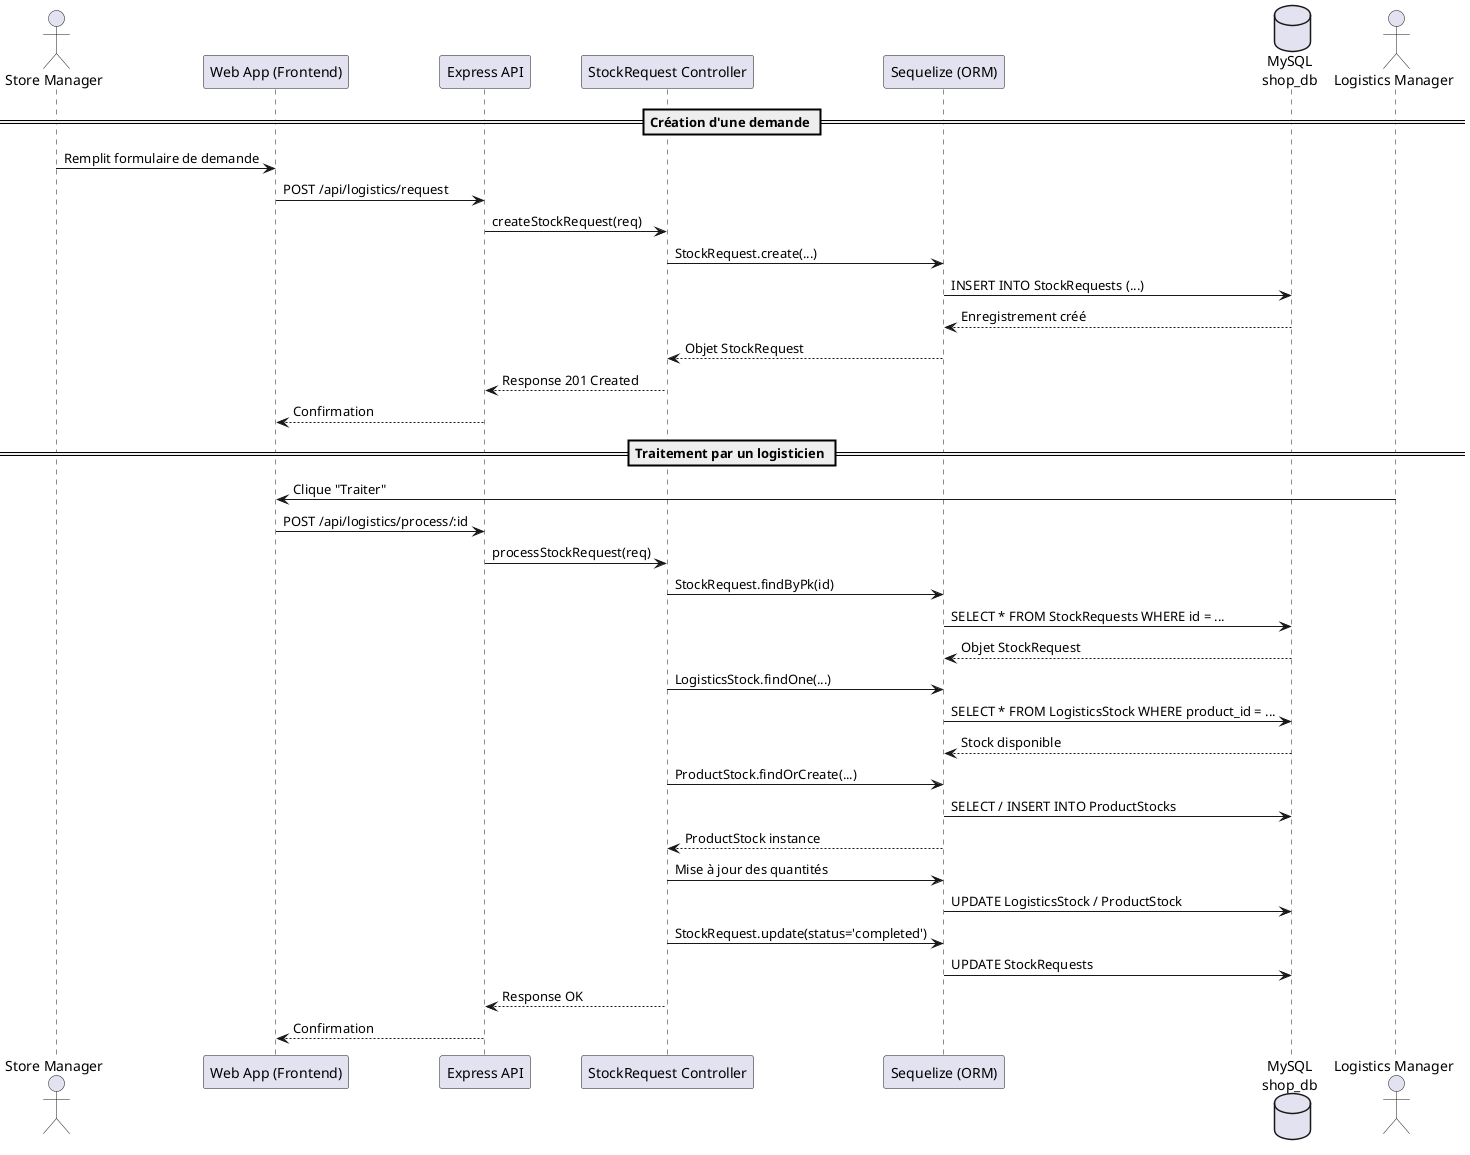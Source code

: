 @startuml
actor "Store Manager" as SM
participant "Web App (Frontend)" as FE
participant "Express API" as API
participant "StockRequest Controller" as Controller
participant "Sequelize (ORM)" as ORM
database "MySQL\nshop_db" as DB

== Création d'une demande ==

SM -> FE : Remplit formulaire de demande
FE -> API : POST /api/logistics/request
API -> Controller : createStockRequest(req)
Controller -> ORM : StockRequest.create(...)
ORM -> DB : INSERT INTO StockRequests (...)
DB --> ORM : Enregistrement créé
ORM --> Controller : Objet StockRequest
Controller --> API : Response 201 Created
API --> FE : Confirmation

== Traitement par un logisticien ==

actor "Logistics Manager" as LM
LM -> FE : Clique "Traiter"
FE -> API : POST /api/logistics/process/:id
API -> Controller : processStockRequest(req)
Controller -> ORM : StockRequest.findByPk(id)
ORM -> DB : SELECT * FROM StockRequests WHERE id = ...
DB --> ORM : Objet StockRequest

Controller -> ORM : LogisticsStock.findOne(...)
ORM -> DB : SELECT * FROM LogisticsStock WHERE product_id = ...
DB --> ORM : Stock disponible

Controller -> ORM : ProductStock.findOrCreate(...)
ORM -> DB : SELECT / INSERT INTO ProductStocks
ORM --> Controller : ProductStock instance

Controller -> ORM : Mise à jour des quantités
ORM -> DB : UPDATE LogisticsStock / ProductStock
Controller -> ORM : StockRequest.update(status='completed')
ORM -> DB : UPDATE StockRequests

Controller --> API : Response OK
API --> FE : Confirmation
@enduml
